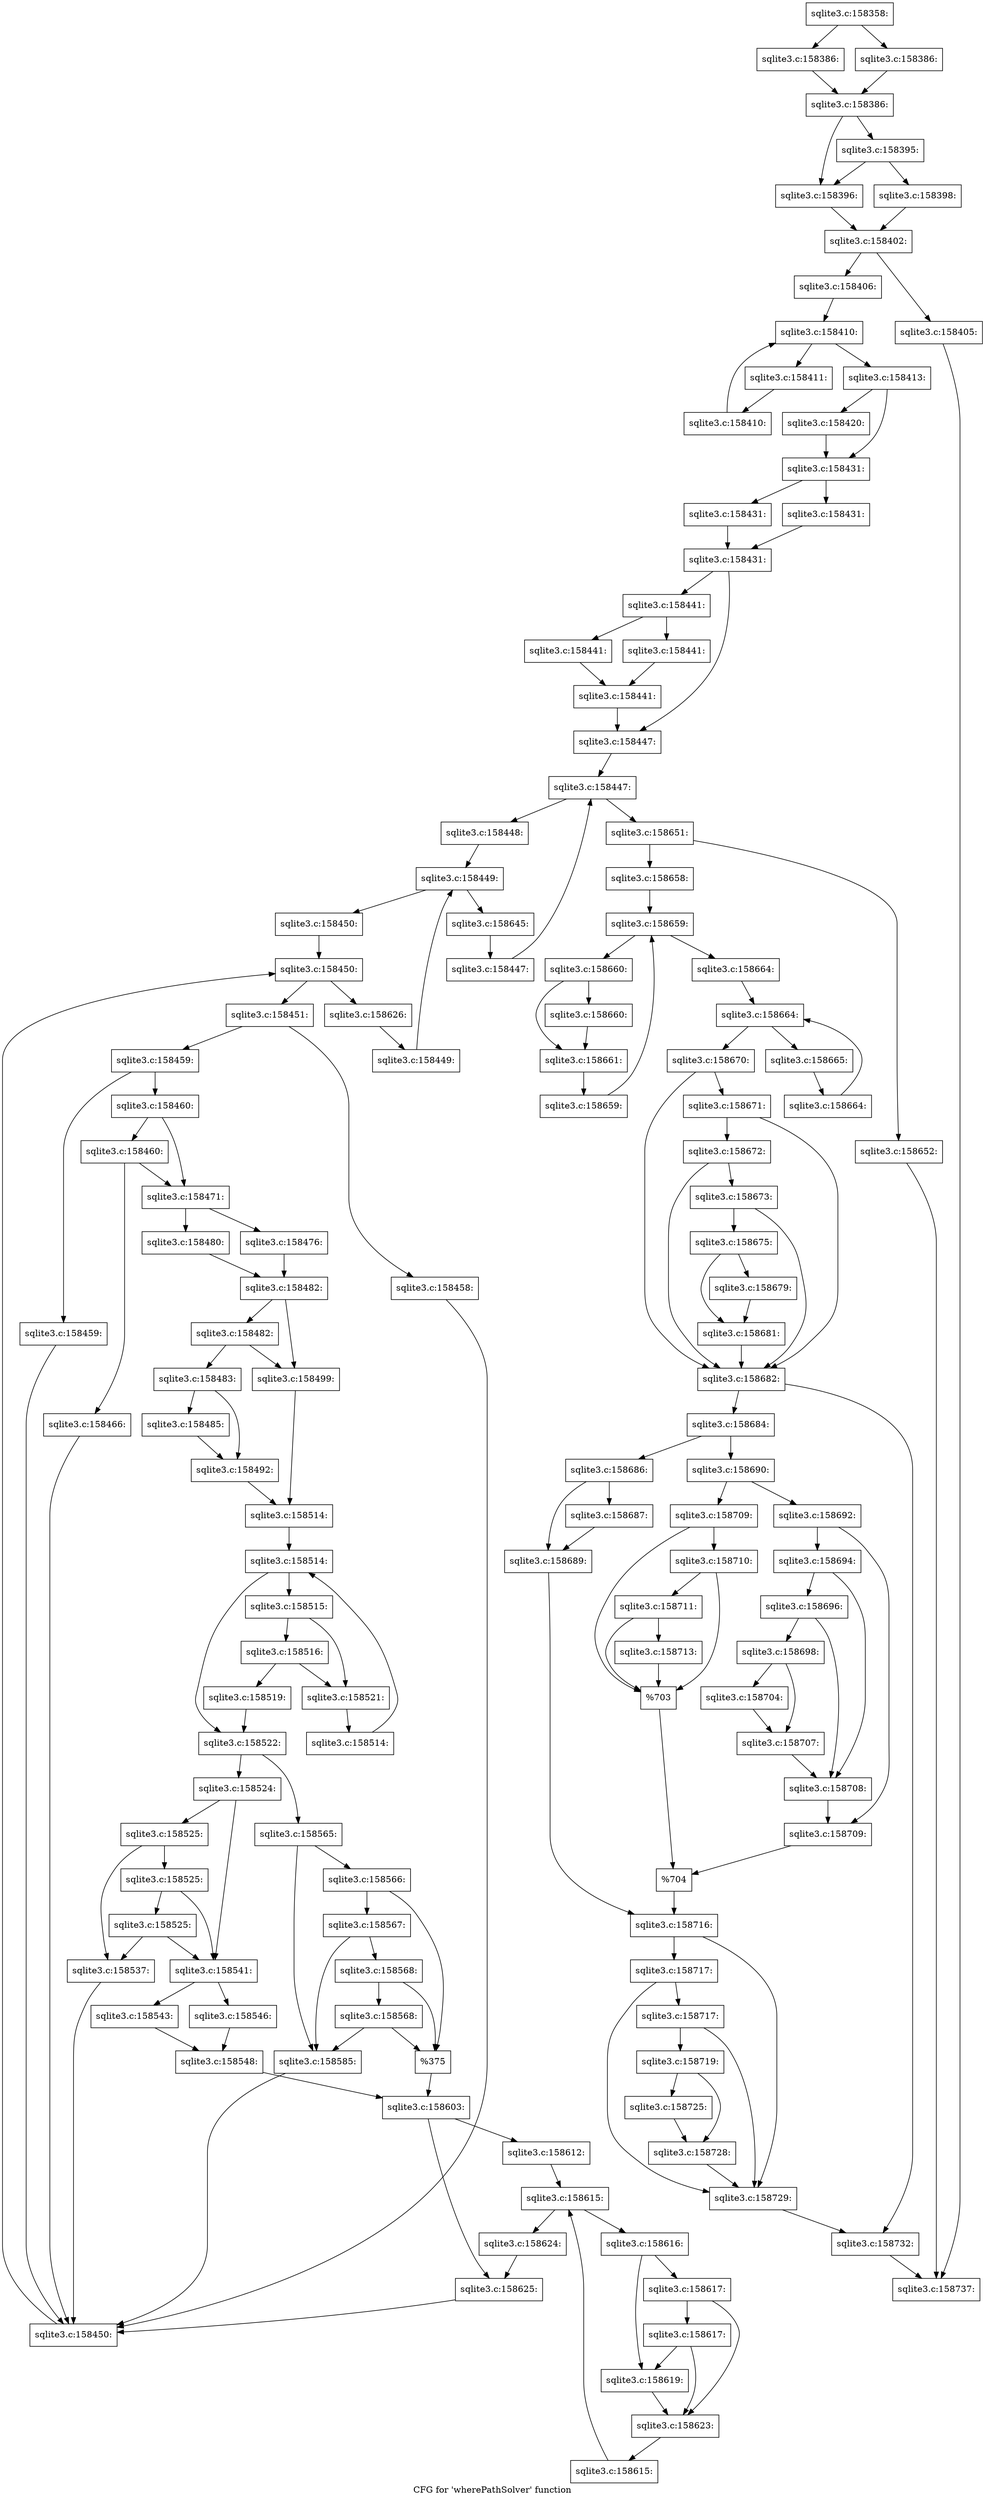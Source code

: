 digraph "CFG for 'wherePathSolver' function" {
	label="CFG for 'wherePathSolver' function";

	Node0x55c0f96bb050 [shape=record,label="{sqlite3.c:158358:}"];
	Node0x55c0f96bb050 -> Node0x55c0f5e561a0;
	Node0x55c0f96bb050 -> Node0x55c0f5e561f0;
	Node0x55c0f5e561a0 [shape=record,label="{sqlite3.c:158386:}"];
	Node0x55c0f5e561a0 -> Node0x55c0f5e56240;
	Node0x55c0f5e561f0 [shape=record,label="{sqlite3.c:158386:}"];
	Node0x55c0f5e561f0 -> Node0x55c0f5e56240;
	Node0x55c0f5e56240 [shape=record,label="{sqlite3.c:158386:}"];
	Node0x55c0f5e56240 -> Node0x55c0f5e56b30;
	Node0x55c0f5e56240 -> Node0x55c0f5e56c20;
	Node0x55c0f5e56c20 [shape=record,label="{sqlite3.c:158395:}"];
	Node0x55c0f5e56c20 -> Node0x55c0f5e56b30;
	Node0x55c0f5e56c20 -> Node0x55c0f5e56bd0;
	Node0x55c0f5e56b30 [shape=record,label="{sqlite3.c:158396:}"];
	Node0x55c0f5e56b30 -> Node0x55c0f5e56b80;
	Node0x55c0f5e56bd0 [shape=record,label="{sqlite3.c:158398:}"];
	Node0x55c0f5e56bd0 -> Node0x55c0f5e56b80;
	Node0x55c0f5e56b80 [shape=record,label="{sqlite3.c:158402:}"];
	Node0x55c0f5e56b80 -> Node0x55c0f5e58b50;
	Node0x55c0f5e56b80 -> Node0x55c0f5e58ba0;
	Node0x55c0f5e58b50 [shape=record,label="{sqlite3.c:158405:}"];
	Node0x55c0f5e58b50 -> Node0x55c0f9817c80;
	Node0x55c0f5e58ba0 [shape=record,label="{sqlite3.c:158406:}"];
	Node0x55c0f5e58ba0 -> Node0x55c0f5e5a140;
	Node0x55c0f5e5a140 [shape=record,label="{sqlite3.c:158410:}"];
	Node0x55c0f5e5a140 -> Node0x55c0f5e5a360;
	Node0x55c0f5e5a140 -> Node0x55c0f5e59c70;
	Node0x55c0f5e5a360 [shape=record,label="{sqlite3.c:158411:}"];
	Node0x55c0f5e5a360 -> Node0x55c0f5e5a2d0;
	Node0x55c0f5e5a2d0 [shape=record,label="{sqlite3.c:158410:}"];
	Node0x55c0f5e5a2d0 -> Node0x55c0f5e5a140;
	Node0x55c0f5e59c70 [shape=record,label="{sqlite3.c:158413:}"];
	Node0x55c0f5e59c70 -> Node0x55c0f5e5b3d0;
	Node0x55c0f5e59c70 -> Node0x55c0f5e5b420;
	Node0x55c0f5e5b3d0 [shape=record,label="{sqlite3.c:158420:}"];
	Node0x55c0f5e5b3d0 -> Node0x55c0f5e5b420;
	Node0x55c0f5e5b420 [shape=record,label="{sqlite3.c:158431:}"];
	Node0x55c0f5e5b420 -> Node0x55c0f982c790;
	Node0x55c0f5e5b420 -> Node0x55c0f982c7e0;
	Node0x55c0f982c790 [shape=record,label="{sqlite3.c:158431:}"];
	Node0x55c0f982c790 -> Node0x55c0f982c830;
	Node0x55c0f982c7e0 [shape=record,label="{sqlite3.c:158431:}"];
	Node0x55c0f982c7e0 -> Node0x55c0f982c830;
	Node0x55c0f982c830 [shape=record,label="{sqlite3.c:158431:}"];
	Node0x55c0f982c830 -> Node0x55c0f982d3e0;
	Node0x55c0f982c830 -> Node0x55c0f982d430;
	Node0x55c0f982d3e0 [shape=record,label="{sqlite3.c:158441:}"];
	Node0x55c0f982d3e0 -> Node0x55c0f982d760;
	Node0x55c0f982d3e0 -> Node0x55c0f982d7b0;
	Node0x55c0f982d760 [shape=record,label="{sqlite3.c:158441:}"];
	Node0x55c0f982d760 -> Node0x55c0f982d800;
	Node0x55c0f982d7b0 [shape=record,label="{sqlite3.c:158441:}"];
	Node0x55c0f982d7b0 -> Node0x55c0f982d800;
	Node0x55c0f982d800 [shape=record,label="{sqlite3.c:158441:}"];
	Node0x55c0f982d800 -> Node0x55c0f982d430;
	Node0x55c0f982d430 [shape=record,label="{sqlite3.c:158447:}"];
	Node0x55c0f982d430 -> Node0x55c0f982e2d0;
	Node0x55c0f982e2d0 [shape=record,label="{sqlite3.c:158447:}"];
	Node0x55c0f982e2d0 -> Node0x55c0f982e4f0;
	Node0x55c0f982e2d0 -> Node0x55c0f982e120;
	Node0x55c0f982e4f0 [shape=record,label="{sqlite3.c:158448:}"];
	Node0x55c0f982e4f0 -> Node0x55c0f982ed20;
	Node0x55c0f982ed20 [shape=record,label="{sqlite3.c:158449:}"];
	Node0x55c0f982ed20 -> Node0x55c0f982ef40;
	Node0x55c0f982ed20 -> Node0x55c0f982ea20;
	Node0x55c0f982ef40 [shape=record,label="{sqlite3.c:158450:}"];
	Node0x55c0f982ef40 -> Node0x55c0f982f660;
	Node0x55c0f982f660 [shape=record,label="{sqlite3.c:158450:}"];
	Node0x55c0f982f660 -> Node0x55c0f982f880;
	Node0x55c0f982f660 -> Node0x55c0f982f350;
	Node0x55c0f982f880 [shape=record,label="{sqlite3.c:158451:}"];
	Node0x55c0f982f880 -> Node0x55c0f98310b0;
	Node0x55c0f982f880 -> Node0x55c0f9831100;
	Node0x55c0f98310b0 [shape=record,label="{sqlite3.c:158458:}"];
	Node0x55c0f98310b0 -> Node0x55c0f982f7f0;
	Node0x55c0f9831100 [shape=record,label="{sqlite3.c:158459:}"];
	Node0x55c0f9831100 -> Node0x55c0f9831a10;
	Node0x55c0f9831100 -> Node0x55c0f9831a60;
	Node0x55c0f9831a10 [shape=record,label="{sqlite3.c:158459:}"];
	Node0x55c0f9831a10 -> Node0x55c0f982f7f0;
	Node0x55c0f9831a60 [shape=record,label="{sqlite3.c:158460:}"];
	Node0x55c0f9831a60 -> Node0x55c0f9832350;
	Node0x55c0f9831a60 -> Node0x55c0f9832300;
	Node0x55c0f9832350 [shape=record,label="{sqlite3.c:158460:}"];
	Node0x55c0f9832350 -> Node0x55c0f98322b0;
	Node0x55c0f9832350 -> Node0x55c0f9832300;
	Node0x55c0f98322b0 [shape=record,label="{sqlite3.c:158466:}"];
	Node0x55c0f98322b0 -> Node0x55c0f982f7f0;
	Node0x55c0f9832300 [shape=record,label="{sqlite3.c:158471:}"];
	Node0x55c0f9832300 -> Node0x55c0f9834a30;
	Node0x55c0f9832300 -> Node0x55c0f9834ad0;
	Node0x55c0f9834a30 [shape=record,label="{sqlite3.c:158476:}"];
	Node0x55c0f9834a30 -> Node0x55c0f9834a80;
	Node0x55c0f9834ad0 [shape=record,label="{sqlite3.c:158480:}"];
	Node0x55c0f9834ad0 -> Node0x55c0f9834a80;
	Node0x55c0f9834a80 [shape=record,label="{sqlite3.c:158482:}"];
	Node0x55c0f9834a80 -> Node0x55c0f9836080;
	Node0x55c0f9834a80 -> Node0x55c0f9836030;
	Node0x55c0f9836080 [shape=record,label="{sqlite3.c:158482:}"];
	Node0x55c0f9836080 -> Node0x55c0f6725a20;
	Node0x55c0f9836080 -> Node0x55c0f9836030;
	Node0x55c0f6725a20 [shape=record,label="{sqlite3.c:158483:}"];
	Node0x55c0f6725a20 -> Node0x55c0f9836850;
	Node0x55c0f6725a20 -> Node0x55c0f98368a0;
	Node0x55c0f9836850 [shape=record,label="{sqlite3.c:158485:}"];
	Node0x55c0f9836850 -> Node0x55c0f98368a0;
	Node0x55c0f98368a0 [shape=record,label="{sqlite3.c:158492:}"];
	Node0x55c0f98368a0 -> Node0x55c0f98356a0;
	Node0x55c0f9836030 [shape=record,label="{sqlite3.c:158499:}"];
	Node0x55c0f9836030 -> Node0x55c0f98356a0;
	Node0x55c0f98356a0 [shape=record,label="{sqlite3.c:158514:}"];
	Node0x55c0f98356a0 -> Node0x55c0f98375b0;
	Node0x55c0f98375b0 [shape=record,label="{sqlite3.c:158514:}"];
	Node0x55c0f98375b0 -> Node0x55c0f9838b00;
	Node0x55c0f98375b0 -> Node0x55c0f6725000;
	Node0x55c0f9838b00 [shape=record,label="{sqlite3.c:158515:}"];
	Node0x55c0f9838b00 -> Node0x55c0f9839020;
	Node0x55c0f9838b00 -> Node0x55c0f9838fd0;
	Node0x55c0f9839020 [shape=record,label="{sqlite3.c:158516:}"];
	Node0x55c0f9839020 -> Node0x55c0f9838f80;
	Node0x55c0f9839020 -> Node0x55c0f9838fd0;
	Node0x55c0f9838f80 [shape=record,label="{sqlite3.c:158519:}"];
	Node0x55c0f9838f80 -> Node0x55c0f6725000;
	Node0x55c0f9838fd0 [shape=record,label="{sqlite3.c:158521:}"];
	Node0x55c0f9838fd0 -> Node0x55c0f9838a70;
	Node0x55c0f9838a70 [shape=record,label="{sqlite3.c:158514:}"];
	Node0x55c0f9838a70 -> Node0x55c0f98375b0;
	Node0x55c0f6725000 [shape=record,label="{sqlite3.c:158522:}"];
	Node0x55c0f6725000 -> Node0x55c0f983a380;
	Node0x55c0f6725000 -> Node0x55c0f983a420;
	Node0x55c0f983a380 [shape=record,label="{sqlite3.c:158524:}"];
	Node0x55c0f983a380 -> Node0x55c0f983a8d0;
	Node0x55c0f983a380 -> Node0x55c0f983a880;
	Node0x55c0f983a8d0 [shape=record,label="{sqlite3.c:158525:}"];
	Node0x55c0f983a8d0 -> Node0x55c0f983a830;
	Node0x55c0f983a8d0 -> Node0x55c0f983ac00;
	Node0x55c0f983ac00 [shape=record,label="{sqlite3.c:158525:}"];
	Node0x55c0f983ac00 -> Node0x55c0f983b010;
	Node0x55c0f983ac00 -> Node0x55c0f983a880;
	Node0x55c0f983b010 [shape=record,label="{sqlite3.c:158525:}"];
	Node0x55c0f983b010 -> Node0x55c0f983a830;
	Node0x55c0f983b010 -> Node0x55c0f983a880;
	Node0x55c0f983a830 [shape=record,label="{sqlite3.c:158537:}"];
	Node0x55c0f983a830 -> Node0x55c0f982f7f0;
	Node0x55c0f983a880 [shape=record,label="{sqlite3.c:158541:}"];
	Node0x55c0f983a880 -> Node0x55c0f983b9b0;
	Node0x55c0f983a880 -> Node0x55c0f983ba50;
	Node0x55c0f983b9b0 [shape=record,label="{sqlite3.c:158543:}"];
	Node0x55c0f983b9b0 -> Node0x55c0f983ba00;
	Node0x55c0f983ba50 [shape=record,label="{sqlite3.c:158546:}"];
	Node0x55c0f983ba50 -> Node0x55c0f983ba00;
	Node0x55c0f983ba00 [shape=record,label="{sqlite3.c:158548:}"];
	Node0x55c0f983ba00 -> Node0x55c0f983a3d0;
	Node0x55c0f983a420 [shape=record,label="{sqlite3.c:158565:}"];
	Node0x55c0f983a420 -> Node0x55c0f983c9c0;
	Node0x55c0f983a420 -> Node0x55c0f983ca60;
	Node0x55c0f983ca60 [shape=record,label="{sqlite3.c:158566:}"];
	Node0x55c0f983ca60 -> Node0x55c0f983d040;
	Node0x55c0f983ca60 -> Node0x55c0f983ca10;
	Node0x55c0f983d040 [shape=record,label="{sqlite3.c:158567:}"];
	Node0x55c0f983d040 -> Node0x55c0f983c9c0;
	Node0x55c0f983d040 -> Node0x55c0f983d5b0;
	Node0x55c0f983d5b0 [shape=record,label="{sqlite3.c:158568:}"];
	Node0x55c0f983d5b0 -> Node0x55c0f983db20;
	Node0x55c0f983d5b0 -> Node0x55c0f983ca10;
	Node0x55c0f983db20 [shape=record,label="{sqlite3.c:158568:}"];
	Node0x55c0f983db20 -> Node0x55c0f983c9c0;
	Node0x55c0f983db20 -> Node0x55c0f983ca10;
	Node0x55c0f983c9c0 [shape=record,label="{sqlite3.c:158585:}"];
	Node0x55c0f983c9c0 -> Node0x55c0f982f7f0;
	Node0x55c0f983ca10 [shape=record,label="{%375}"];
	Node0x55c0f983ca10 -> Node0x55c0f983a3d0;
	Node0x55c0f983a3d0 [shape=record,label="{sqlite3.c:158603:}"];
	Node0x55c0f983a3d0 -> Node0x55c0f9840b60;
	Node0x55c0f983a3d0 -> Node0x55c0f9840bb0;
	Node0x55c0f9840b60 [shape=record,label="{sqlite3.c:158612:}"];
	Node0x55c0f9840b60 -> Node0x55c0f9841c60;
	Node0x55c0f9841c60 [shape=record,label="{sqlite3.c:158615:}"];
	Node0x55c0f9841c60 -> Node0x55c0f9841e80;
	Node0x55c0f9841c60 -> Node0x55c0f98417f0;
	Node0x55c0f9841e80 [shape=record,label="{sqlite3.c:158616:}"];
	Node0x55c0f9841e80 -> Node0x55c0f9842300;
	Node0x55c0f9841e80 -> Node0x55c0f98423a0;
	Node0x55c0f98423a0 [shape=record,label="{sqlite3.c:158617:}"];
	Node0x55c0f98423a0 -> Node0x55c0f9842910;
	Node0x55c0f98423a0 -> Node0x55c0f9842350;
	Node0x55c0f9842910 [shape=record,label="{sqlite3.c:158617:}"];
	Node0x55c0f9842910 -> Node0x55c0f9842300;
	Node0x55c0f9842910 -> Node0x55c0f9842350;
	Node0x55c0f9842300 [shape=record,label="{sqlite3.c:158619:}"];
	Node0x55c0f9842300 -> Node0x55c0f9842350;
	Node0x55c0f9842350 [shape=record,label="{sqlite3.c:158623:}"];
	Node0x55c0f9842350 -> Node0x55c0f9841df0;
	Node0x55c0f9841df0 [shape=record,label="{sqlite3.c:158615:}"];
	Node0x55c0f9841df0 -> Node0x55c0f9841c60;
	Node0x55c0f98417f0 [shape=record,label="{sqlite3.c:158624:}"];
	Node0x55c0f98417f0 -> Node0x55c0f9840bb0;
	Node0x55c0f9840bb0 [shape=record,label="{sqlite3.c:158625:}"];
	Node0x55c0f9840bb0 -> Node0x55c0f982f7f0;
	Node0x55c0f982f7f0 [shape=record,label="{sqlite3.c:158450:}"];
	Node0x55c0f982f7f0 -> Node0x55c0f982f660;
	Node0x55c0f982f350 [shape=record,label="{sqlite3.c:158626:}"];
	Node0x55c0f982f350 -> Node0x55c0f982eeb0;
	Node0x55c0f982eeb0 [shape=record,label="{sqlite3.c:158449:}"];
	Node0x55c0f982eeb0 -> Node0x55c0f982ed20;
	Node0x55c0f982ea20 [shape=record,label="{sqlite3.c:158645:}"];
	Node0x55c0f982ea20 -> Node0x55c0f982e460;
	Node0x55c0f982e460 [shape=record,label="{sqlite3.c:158447:}"];
	Node0x55c0f982e460 -> Node0x55c0f982e2d0;
	Node0x55c0f982e120 [shape=record,label="{sqlite3.c:158651:}"];
	Node0x55c0f982e120 -> Node0x55c0f9845680;
	Node0x55c0f982e120 -> Node0x55c0f98456d0;
	Node0x55c0f9845680 [shape=record,label="{sqlite3.c:158652:}"];
	Node0x55c0f9845680 -> Node0x55c0f9817c80;
	Node0x55c0f98456d0 [shape=record,label="{sqlite3.c:158658:}"];
	Node0x55c0f98456d0 -> Node0x55c0f98463d0;
	Node0x55c0f98463d0 [shape=record,label="{sqlite3.c:158659:}"];
	Node0x55c0f98463d0 -> Node0x55c0f98465f0;
	Node0x55c0f98463d0 -> Node0x55c0f9846220;
	Node0x55c0f98465f0 [shape=record,label="{sqlite3.c:158660:}"];
	Node0x55c0f98465f0 -> Node0x55c0f9846a70;
	Node0x55c0f98465f0 -> Node0x55c0f9846ac0;
	Node0x55c0f9846a70 [shape=record,label="{sqlite3.c:158660:}"];
	Node0x55c0f9846a70 -> Node0x55c0f9846ac0;
	Node0x55c0f9846ac0 [shape=record,label="{sqlite3.c:158661:}"];
	Node0x55c0f9846ac0 -> Node0x55c0f9846560;
	Node0x55c0f9846560 [shape=record,label="{sqlite3.c:158659:}"];
	Node0x55c0f9846560 -> Node0x55c0f98463d0;
	Node0x55c0f9846220 [shape=record,label="{sqlite3.c:158664:}"];
	Node0x55c0f9846220 -> Node0x55c0f9847ce0;
	Node0x55c0f9847ce0 [shape=record,label="{sqlite3.c:158664:}"];
	Node0x55c0f9847ce0 -> Node0x55c0f9847e90;
	Node0x55c0f9847ce0 -> Node0x55c0f9847b30;
	Node0x55c0f9847e90 [shape=record,label="{sqlite3.c:158665:}"];
	Node0x55c0f9847e90 -> Node0x55c0f9847e00;
	Node0x55c0f9847e00 [shape=record,label="{sqlite3.c:158664:}"];
	Node0x55c0f9847e00 -> Node0x55c0f9847ce0;
	Node0x55c0f9847b30 [shape=record,label="{sqlite3.c:158670:}"];
	Node0x55c0f9847b30 -> Node0x55c0f984a510;
	Node0x55c0f9847b30 -> Node0x55c0f984a3c0;
	Node0x55c0f984a510 [shape=record,label="{sqlite3.c:158671:}"];
	Node0x55c0f984a510 -> Node0x55c0f984a490;
	Node0x55c0f984a510 -> Node0x55c0f984a3c0;
	Node0x55c0f984a490 [shape=record,label="{sqlite3.c:158672:}"];
	Node0x55c0f984a490 -> Node0x55c0f984a410;
	Node0x55c0f984a490 -> Node0x55c0f984a3c0;
	Node0x55c0f984a410 [shape=record,label="{sqlite3.c:158673:}"];
	Node0x55c0f984a410 -> Node0x55c0f984a370;
	Node0x55c0f984a410 -> Node0x55c0f984a3c0;
	Node0x55c0f984a370 [shape=record,label="{sqlite3.c:158675:}"];
	Node0x55c0f984a370 -> Node0x55c0f984c740;
	Node0x55c0f984a370 -> Node0x55c0f984ca90;
	Node0x55c0f984c740 [shape=record,label="{sqlite3.c:158679:}"];
	Node0x55c0f984c740 -> Node0x55c0f984ca90;
	Node0x55c0f984ca90 [shape=record,label="{sqlite3.c:158681:}"];
	Node0x55c0f984ca90 -> Node0x55c0f984a3c0;
	Node0x55c0f984a3c0 [shape=record,label="{sqlite3.c:158682:}"];
	Node0x55c0f984a3c0 -> Node0x55c0f984d960;
	Node0x55c0f984a3c0 -> Node0x55c0f984d9b0;
	Node0x55c0f984d960 [shape=record,label="{sqlite3.c:158684:}"];
	Node0x55c0f984d960 -> Node0x55c0f984e2a0;
	Node0x55c0f984d960 -> Node0x55c0f984e340;
	Node0x55c0f984e2a0 [shape=record,label="{sqlite3.c:158686:}"];
	Node0x55c0f984e2a0 -> Node0x55c0f984e940;
	Node0x55c0f984e2a0 -> Node0x55c0f984e990;
	Node0x55c0f984e940 [shape=record,label="{sqlite3.c:158687:}"];
	Node0x55c0f984e940 -> Node0x55c0f984e990;
	Node0x55c0f984e990 [shape=record,label="{sqlite3.c:158689:}"];
	Node0x55c0f984e990 -> Node0x55c0f984e2f0;
	Node0x55c0f984e340 [shape=record,label="{sqlite3.c:158690:}"];
	Node0x55c0f984e340 -> Node0x55c0f984fb40;
	Node0x55c0f984e340 -> Node0x55c0f984fbe0;
	Node0x55c0f984fb40 [shape=record,label="{sqlite3.c:158692:}"];
	Node0x55c0f984fb40 -> Node0x55c0f98503d0;
	Node0x55c0f984fb40 -> Node0x55c0f9850420;
	Node0x55c0f98503d0 [shape=record,label="{sqlite3.c:158694:}"];
	Node0x55c0f98503d0 -> Node0x55c0f9851250;
	Node0x55c0f98503d0 -> Node0x55c0f9851200;
	Node0x55c0f9851250 [shape=record,label="{sqlite3.c:158696:}"];
	Node0x55c0f9851250 -> Node0x55c0f98511b0;
	Node0x55c0f9851250 -> Node0x55c0f9851200;
	Node0x55c0f98511b0 [shape=record,label="{sqlite3.c:158698:}"];
	Node0x55c0f98511b0 -> Node0x55c0f9852cd0;
	Node0x55c0f98511b0 -> Node0x55c0f9853020;
	Node0x55c0f9852cd0 [shape=record,label="{sqlite3.c:158704:}"];
	Node0x55c0f9852cd0 -> Node0x55c0f9853020;
	Node0x55c0f9853020 [shape=record,label="{sqlite3.c:158707:}"];
	Node0x55c0f9853020 -> Node0x55c0f9851200;
	Node0x55c0f9851200 [shape=record,label="{sqlite3.c:158708:}"];
	Node0x55c0f9851200 -> Node0x55c0f9850420;
	Node0x55c0f9850420 [shape=record,label="{sqlite3.c:158709:}"];
	Node0x55c0f9850420 -> Node0x55c0f984fb90;
	Node0x55c0f984fbe0 [shape=record,label="{sqlite3.c:158709:}"];
	Node0x55c0f984fbe0 -> Node0x55c0f9854310;
	Node0x55c0f984fbe0 -> Node0x55c0f9854240;
	Node0x55c0f9854310 [shape=record,label="{sqlite3.c:158710:}"];
	Node0x55c0f9854310 -> Node0x55c0f9854290;
	Node0x55c0f9854310 -> Node0x55c0f9854240;
	Node0x55c0f9854290 [shape=record,label="{sqlite3.c:158711:}"];
	Node0x55c0f9854290 -> Node0x55c0f98541f0;
	Node0x55c0f9854290 -> Node0x55c0f9854240;
	Node0x55c0f98541f0 [shape=record,label="{sqlite3.c:158713:}"];
	Node0x55c0f98541f0 -> Node0x55c0f9854240;
	Node0x55c0f9854240 [shape=record,label="{%703}"];
	Node0x55c0f9854240 -> Node0x55c0f984fb90;
	Node0x55c0f984fb90 [shape=record,label="{%704}"];
	Node0x55c0f984fb90 -> Node0x55c0f984e2f0;
	Node0x55c0f984e2f0 [shape=record,label="{sqlite3.c:158716:}"];
	Node0x55c0f984e2f0 -> Node0x55c0f9855820;
	Node0x55c0f984e2f0 -> Node0x55c0f9855750;
	Node0x55c0f9855820 [shape=record,label="{sqlite3.c:158717:}"];
	Node0x55c0f9855820 -> Node0x55c0f98557a0;
	Node0x55c0f9855820 -> Node0x55c0f9855750;
	Node0x55c0f98557a0 [shape=record,label="{sqlite3.c:158717:}"];
	Node0x55c0f98557a0 -> Node0x55c0f9855700;
	Node0x55c0f98557a0 -> Node0x55c0f9855750;
	Node0x55c0f9855700 [shape=record,label="{sqlite3.c:158719:}"];
	Node0x55c0f9855700 -> Node0x55c0f98578e0;
	Node0x55c0f9855700 -> Node0x55c0f9857c60;
	Node0x55c0f98578e0 [shape=record,label="{sqlite3.c:158725:}"];
	Node0x55c0f98578e0 -> Node0x55c0f9857c60;
	Node0x55c0f9857c60 [shape=record,label="{sqlite3.c:158728:}"];
	Node0x55c0f9857c60 -> Node0x55c0f9855750;
	Node0x55c0f9855750 [shape=record,label="{sqlite3.c:158729:}"];
	Node0x55c0f9855750 -> Node0x55c0f984d9b0;
	Node0x55c0f984d9b0 [shape=record,label="{sqlite3.c:158732:}"];
	Node0x55c0f984d9b0 -> Node0x55c0f9817c80;
	Node0x55c0f9817c80 [shape=record,label="{sqlite3.c:158737:}"];
}
